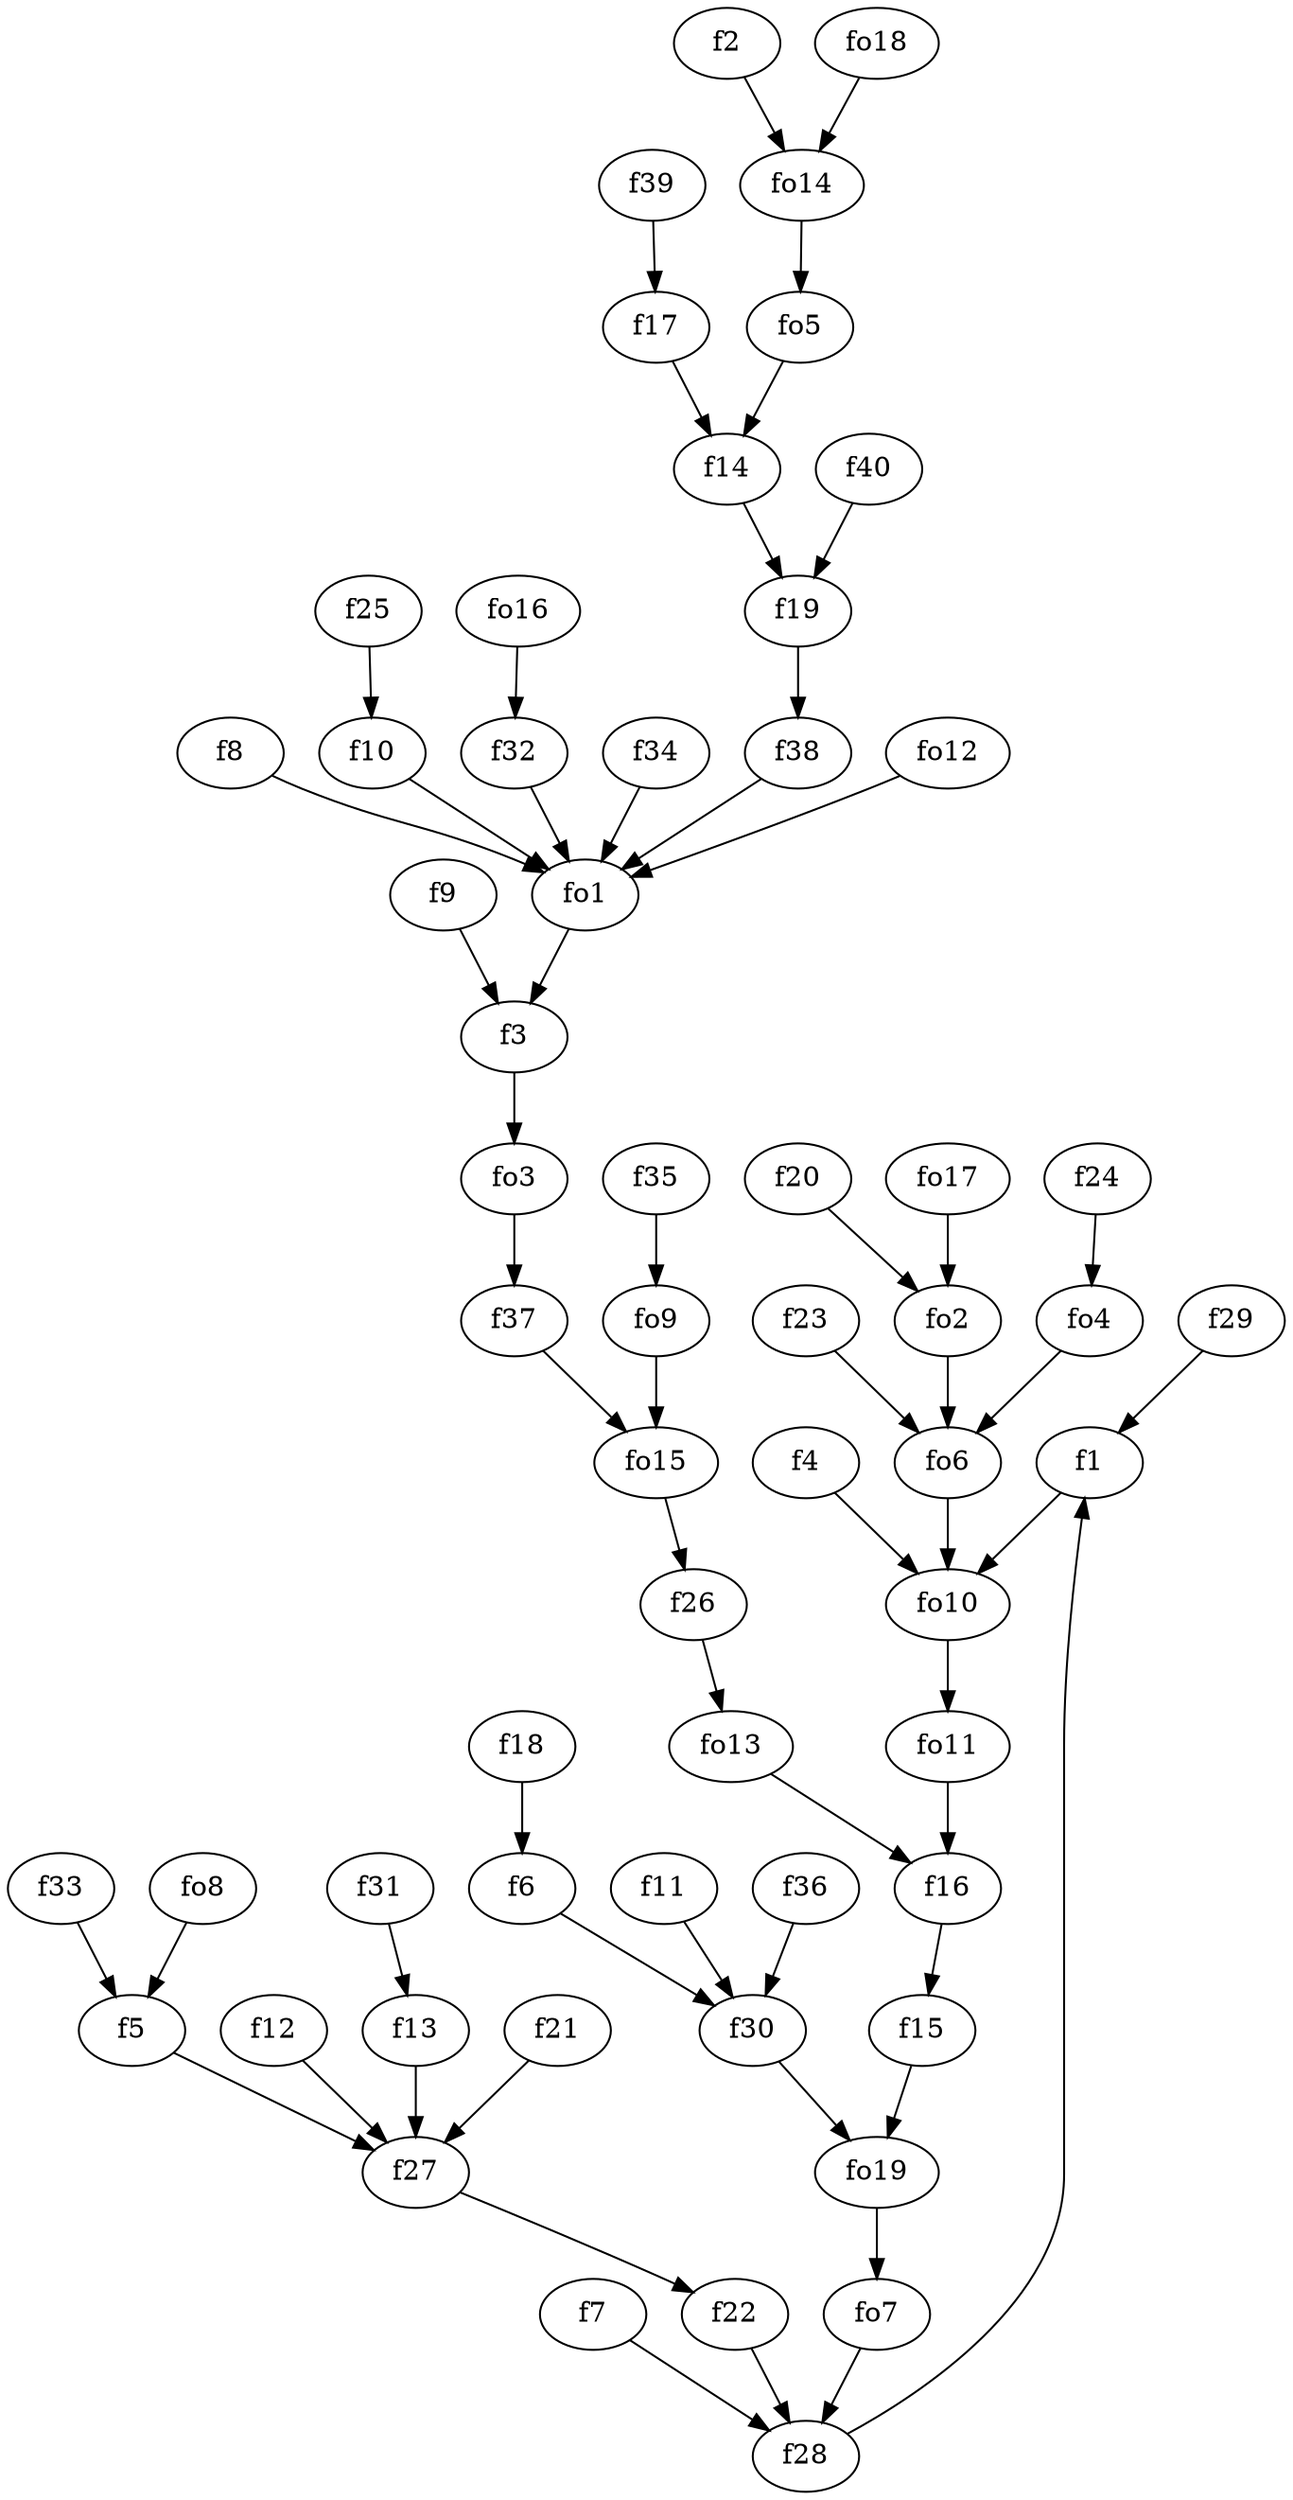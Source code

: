 strict digraph  {
f1;
f2;
f3;
f4;
f5;
f6;
f7;
f8;
f9;
f10;
f11;
f12;
f13;
f14;
f15;
f16;
f17;
f18;
f19;
f20;
f21;
f22;
f23;
f24;
f25;
f26;
f27;
f28;
f29;
f30;
f31;
f32;
f33;
f34;
f35;
f36;
f37;
f38;
f39;
f40;
fo1;
fo2;
fo3;
fo4;
fo5;
fo6;
fo7;
fo8;
fo9;
fo10;
fo11;
fo12;
fo13;
fo14;
fo15;
fo16;
fo17;
fo18;
fo19;
f1 -> fo10  [weight=2];
f2 -> fo14  [weight=2];
f3 -> fo3  [weight=2];
f4 -> fo10  [weight=2];
f5 -> f27  [weight=2];
f6 -> f30  [weight=2];
f7 -> f28  [weight=2];
f8 -> fo1  [weight=2];
f9 -> f3  [weight=2];
f10 -> fo1  [weight=2];
f11 -> f30  [weight=2];
f12 -> f27  [weight=2];
f13 -> f27  [weight=2];
f14 -> f19  [weight=2];
f15 -> fo19  [weight=2];
f16 -> f15  [weight=2];
f17 -> f14  [weight=2];
f18 -> f6  [weight=2];
f19 -> f38  [weight=2];
f20 -> fo2  [weight=2];
f21 -> f27  [weight=2];
f22 -> f28  [weight=2];
f23 -> fo6  [weight=2];
f24 -> fo4  [weight=2];
f25 -> f10  [weight=2];
f26 -> fo13  [weight=2];
f27 -> f22  [weight=2];
f28 -> f1  [weight=2];
f29 -> f1  [weight=2];
f30 -> fo19  [weight=2];
f31 -> f13  [weight=2];
f32 -> fo1  [weight=2];
f33 -> f5  [weight=2];
f34 -> fo1  [weight=2];
f35 -> fo9  [weight=2];
f36 -> f30  [weight=2];
f37 -> fo15  [weight=2];
f38 -> fo1  [weight=2];
f39 -> f17  [weight=2];
f40 -> f19  [weight=2];
fo1 -> f3  [weight=2];
fo2 -> fo6  [weight=2];
fo3 -> f37  [weight=2];
fo4 -> fo6  [weight=2];
fo5 -> f14  [weight=2];
fo6 -> fo10  [weight=2];
fo7 -> f28  [weight=2];
fo8 -> f5  [weight=2];
fo9 -> fo15  [weight=2];
fo10 -> fo11  [weight=2];
fo11 -> f16  [weight=2];
fo12 -> fo1  [weight=2];
fo13 -> f16  [weight=2];
fo14 -> fo5  [weight=2];
fo15 -> f26  [weight=2];
fo16 -> f32  [weight=2];
fo17 -> fo2  [weight=2];
fo18 -> fo14  [weight=2];
fo19 -> fo7  [weight=2];
}
